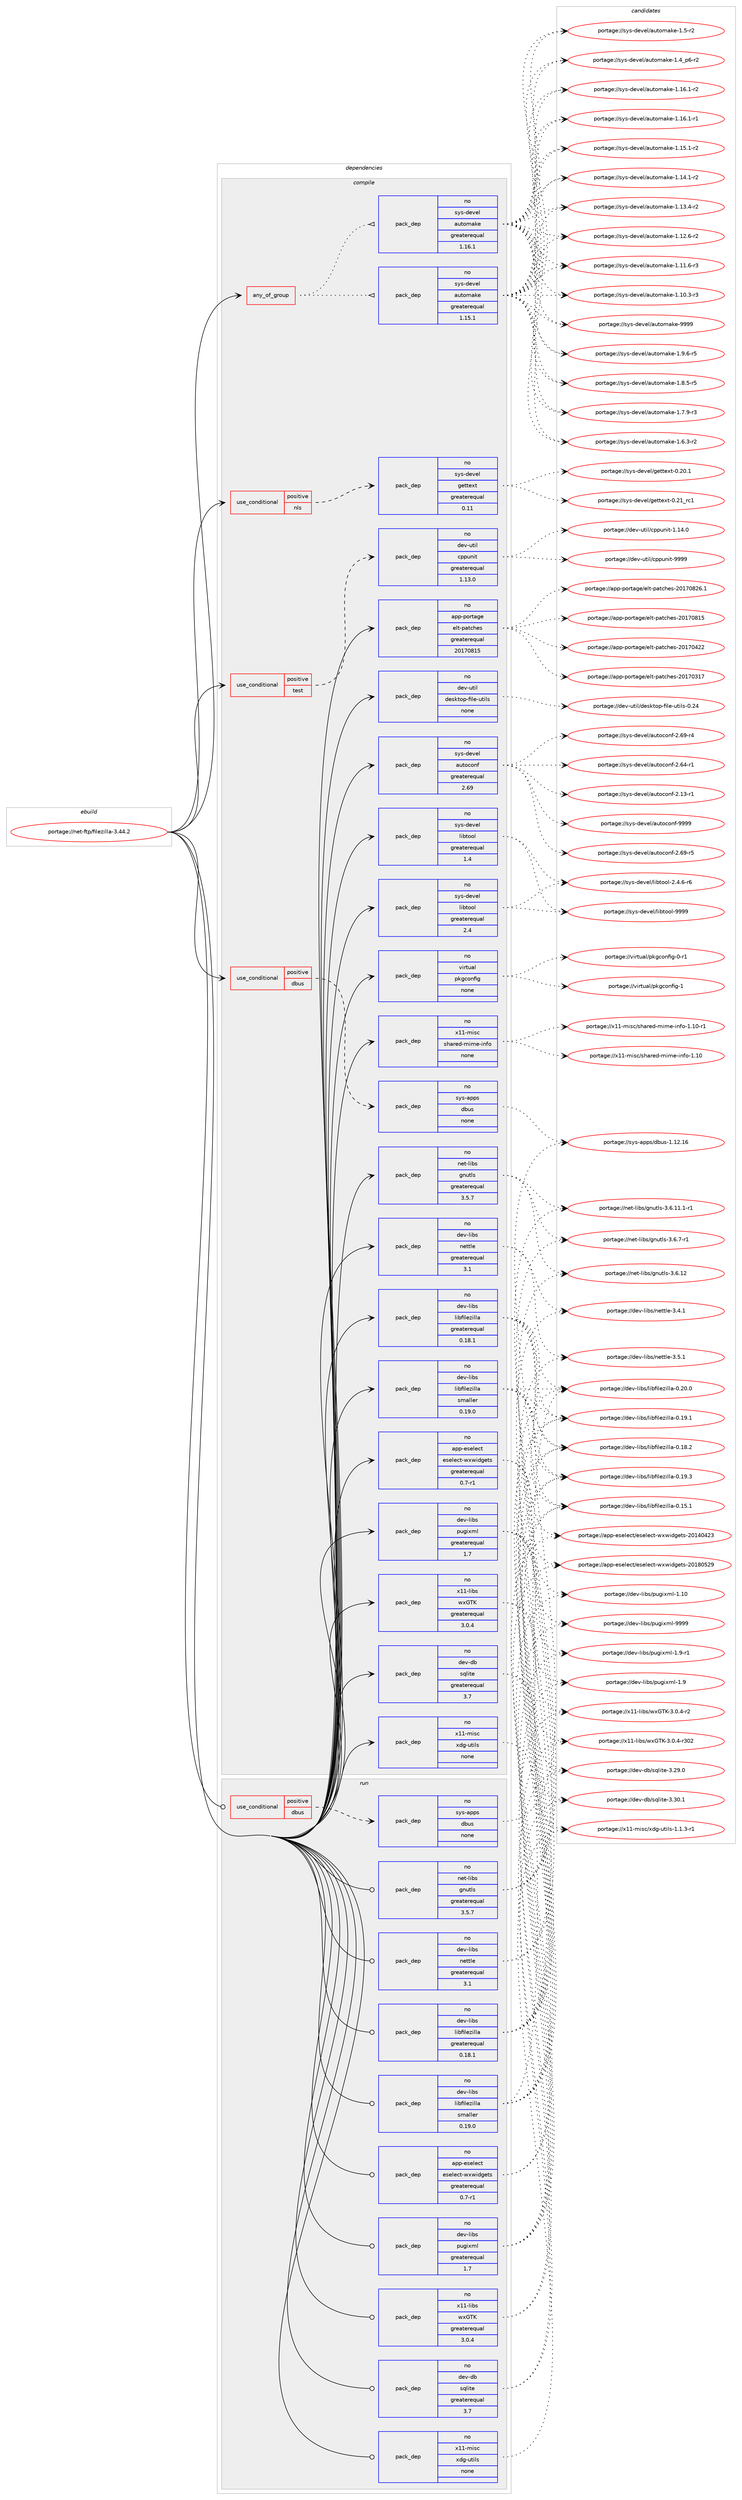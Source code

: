 digraph prolog {

# *************
# Graph options
# *************

newrank=true;
concentrate=true;
compound=true;
graph [rankdir=LR,fontname=Helvetica,fontsize=10,ranksep=1.5];#, ranksep=2.5, nodesep=0.2];
edge  [arrowhead=vee];
node  [fontname=Helvetica,fontsize=10];

# **********
# The ebuild
# **********

subgraph cluster_leftcol {
color=gray;
rank=same;
label=<<i>ebuild</i>>;
id [label="portage://net-ftp/filezilla-3.44.2", color=red, width=4, href="../net-ftp/filezilla-3.44.2.svg"];
}

# ****************
# The dependencies
# ****************

subgraph cluster_midcol {
color=gray;
label=<<i>dependencies</i>>;
subgraph cluster_compile {
fillcolor="#eeeeee";
style=filled;
label=<<i>compile</i>>;
subgraph any2226 {
dependency142302 [label=<<TABLE BORDER="0" CELLBORDER="1" CELLSPACING="0" CELLPADDING="4"><TR><TD CELLPADDING="10">any_of_group</TD></TR></TABLE>>, shape=none, color=red];subgraph pack108910 {
dependency142303 [label=<<TABLE BORDER="0" CELLBORDER="1" CELLSPACING="0" CELLPADDING="4" WIDTH="220"><TR><TD ROWSPAN="6" CELLPADDING="30">pack_dep</TD></TR><TR><TD WIDTH="110">no</TD></TR><TR><TD>sys-devel</TD></TR><TR><TD>automake</TD></TR><TR><TD>greaterequal</TD></TR><TR><TD>1.16.1</TD></TR></TABLE>>, shape=none, color=blue];
}
dependency142302:e -> dependency142303:w [weight=20,style="dotted",arrowhead="oinv"];
subgraph pack108911 {
dependency142304 [label=<<TABLE BORDER="0" CELLBORDER="1" CELLSPACING="0" CELLPADDING="4" WIDTH="220"><TR><TD ROWSPAN="6" CELLPADDING="30">pack_dep</TD></TR><TR><TD WIDTH="110">no</TD></TR><TR><TD>sys-devel</TD></TR><TR><TD>automake</TD></TR><TR><TD>greaterequal</TD></TR><TR><TD>1.15.1</TD></TR></TABLE>>, shape=none, color=blue];
}
dependency142302:e -> dependency142304:w [weight=20,style="dotted",arrowhead="oinv"];
}
id:e -> dependency142302:w [weight=20,style="solid",arrowhead="vee"];
subgraph cond31014 {
dependency142305 [label=<<TABLE BORDER="0" CELLBORDER="1" CELLSPACING="0" CELLPADDING="4"><TR><TD ROWSPAN="3" CELLPADDING="10">use_conditional</TD></TR><TR><TD>positive</TD></TR><TR><TD>dbus</TD></TR></TABLE>>, shape=none, color=red];
subgraph pack108912 {
dependency142306 [label=<<TABLE BORDER="0" CELLBORDER="1" CELLSPACING="0" CELLPADDING="4" WIDTH="220"><TR><TD ROWSPAN="6" CELLPADDING="30">pack_dep</TD></TR><TR><TD WIDTH="110">no</TD></TR><TR><TD>sys-apps</TD></TR><TR><TD>dbus</TD></TR><TR><TD>none</TD></TR><TR><TD></TD></TR></TABLE>>, shape=none, color=blue];
}
dependency142305:e -> dependency142306:w [weight=20,style="dashed",arrowhead="vee"];
}
id:e -> dependency142305:w [weight=20,style="solid",arrowhead="vee"];
subgraph cond31015 {
dependency142307 [label=<<TABLE BORDER="0" CELLBORDER="1" CELLSPACING="0" CELLPADDING="4"><TR><TD ROWSPAN="3" CELLPADDING="10">use_conditional</TD></TR><TR><TD>positive</TD></TR><TR><TD>nls</TD></TR></TABLE>>, shape=none, color=red];
subgraph pack108913 {
dependency142308 [label=<<TABLE BORDER="0" CELLBORDER="1" CELLSPACING="0" CELLPADDING="4" WIDTH="220"><TR><TD ROWSPAN="6" CELLPADDING="30">pack_dep</TD></TR><TR><TD WIDTH="110">no</TD></TR><TR><TD>sys-devel</TD></TR><TR><TD>gettext</TD></TR><TR><TD>greaterequal</TD></TR><TR><TD>0.11</TD></TR></TABLE>>, shape=none, color=blue];
}
dependency142307:e -> dependency142308:w [weight=20,style="dashed",arrowhead="vee"];
}
id:e -> dependency142307:w [weight=20,style="solid",arrowhead="vee"];
subgraph cond31016 {
dependency142309 [label=<<TABLE BORDER="0" CELLBORDER="1" CELLSPACING="0" CELLPADDING="4"><TR><TD ROWSPAN="3" CELLPADDING="10">use_conditional</TD></TR><TR><TD>positive</TD></TR><TR><TD>test</TD></TR></TABLE>>, shape=none, color=red];
subgraph pack108914 {
dependency142310 [label=<<TABLE BORDER="0" CELLBORDER="1" CELLSPACING="0" CELLPADDING="4" WIDTH="220"><TR><TD ROWSPAN="6" CELLPADDING="30">pack_dep</TD></TR><TR><TD WIDTH="110">no</TD></TR><TR><TD>dev-util</TD></TR><TR><TD>cppunit</TD></TR><TR><TD>greaterequal</TD></TR><TR><TD>1.13.0</TD></TR></TABLE>>, shape=none, color=blue];
}
dependency142309:e -> dependency142310:w [weight=20,style="dashed",arrowhead="vee"];
}
id:e -> dependency142309:w [weight=20,style="solid",arrowhead="vee"];
subgraph pack108915 {
dependency142311 [label=<<TABLE BORDER="0" CELLBORDER="1" CELLSPACING="0" CELLPADDING="4" WIDTH="220"><TR><TD ROWSPAN="6" CELLPADDING="30">pack_dep</TD></TR><TR><TD WIDTH="110">no</TD></TR><TR><TD>app-eselect</TD></TR><TR><TD>eselect-wxwidgets</TD></TR><TR><TD>greaterequal</TD></TR><TR><TD>0.7-r1</TD></TR></TABLE>>, shape=none, color=blue];
}
id:e -> dependency142311:w [weight=20,style="solid",arrowhead="vee"];
subgraph pack108916 {
dependency142312 [label=<<TABLE BORDER="0" CELLBORDER="1" CELLSPACING="0" CELLPADDING="4" WIDTH="220"><TR><TD ROWSPAN="6" CELLPADDING="30">pack_dep</TD></TR><TR><TD WIDTH="110">no</TD></TR><TR><TD>app-portage</TD></TR><TR><TD>elt-patches</TD></TR><TR><TD>greaterequal</TD></TR><TR><TD>20170815</TD></TR></TABLE>>, shape=none, color=blue];
}
id:e -> dependency142312:w [weight=20,style="solid",arrowhead="vee"];
subgraph pack108917 {
dependency142313 [label=<<TABLE BORDER="0" CELLBORDER="1" CELLSPACING="0" CELLPADDING="4" WIDTH="220"><TR><TD ROWSPAN="6" CELLPADDING="30">pack_dep</TD></TR><TR><TD WIDTH="110">no</TD></TR><TR><TD>dev-db</TD></TR><TR><TD>sqlite</TD></TR><TR><TD>greaterequal</TD></TR><TR><TD>3.7</TD></TR></TABLE>>, shape=none, color=blue];
}
id:e -> dependency142313:w [weight=20,style="solid",arrowhead="vee"];
subgraph pack108918 {
dependency142314 [label=<<TABLE BORDER="0" CELLBORDER="1" CELLSPACING="0" CELLPADDING="4" WIDTH="220"><TR><TD ROWSPAN="6" CELLPADDING="30">pack_dep</TD></TR><TR><TD WIDTH="110">no</TD></TR><TR><TD>dev-libs</TD></TR><TR><TD>libfilezilla</TD></TR><TR><TD>greaterequal</TD></TR><TR><TD>0.18.1</TD></TR></TABLE>>, shape=none, color=blue];
}
id:e -> dependency142314:w [weight=20,style="solid",arrowhead="vee"];
subgraph pack108919 {
dependency142315 [label=<<TABLE BORDER="0" CELLBORDER="1" CELLSPACING="0" CELLPADDING="4" WIDTH="220"><TR><TD ROWSPAN="6" CELLPADDING="30">pack_dep</TD></TR><TR><TD WIDTH="110">no</TD></TR><TR><TD>dev-libs</TD></TR><TR><TD>libfilezilla</TD></TR><TR><TD>smaller</TD></TR><TR><TD>0.19.0</TD></TR></TABLE>>, shape=none, color=blue];
}
id:e -> dependency142315:w [weight=20,style="solid",arrowhead="vee"];
subgraph pack108920 {
dependency142316 [label=<<TABLE BORDER="0" CELLBORDER="1" CELLSPACING="0" CELLPADDING="4" WIDTH="220"><TR><TD ROWSPAN="6" CELLPADDING="30">pack_dep</TD></TR><TR><TD WIDTH="110">no</TD></TR><TR><TD>dev-libs</TD></TR><TR><TD>nettle</TD></TR><TR><TD>greaterequal</TD></TR><TR><TD>3.1</TD></TR></TABLE>>, shape=none, color=blue];
}
id:e -> dependency142316:w [weight=20,style="solid",arrowhead="vee"];
subgraph pack108921 {
dependency142317 [label=<<TABLE BORDER="0" CELLBORDER="1" CELLSPACING="0" CELLPADDING="4" WIDTH="220"><TR><TD ROWSPAN="6" CELLPADDING="30">pack_dep</TD></TR><TR><TD WIDTH="110">no</TD></TR><TR><TD>dev-libs</TD></TR><TR><TD>pugixml</TD></TR><TR><TD>greaterequal</TD></TR><TR><TD>1.7</TD></TR></TABLE>>, shape=none, color=blue];
}
id:e -> dependency142317:w [weight=20,style="solid",arrowhead="vee"];
subgraph pack108922 {
dependency142318 [label=<<TABLE BORDER="0" CELLBORDER="1" CELLSPACING="0" CELLPADDING="4" WIDTH="220"><TR><TD ROWSPAN="6" CELLPADDING="30">pack_dep</TD></TR><TR><TD WIDTH="110">no</TD></TR><TR><TD>dev-util</TD></TR><TR><TD>desktop-file-utils</TD></TR><TR><TD>none</TD></TR><TR><TD></TD></TR></TABLE>>, shape=none, color=blue];
}
id:e -> dependency142318:w [weight=20,style="solid",arrowhead="vee"];
subgraph pack108923 {
dependency142319 [label=<<TABLE BORDER="0" CELLBORDER="1" CELLSPACING="0" CELLPADDING="4" WIDTH="220"><TR><TD ROWSPAN="6" CELLPADDING="30">pack_dep</TD></TR><TR><TD WIDTH="110">no</TD></TR><TR><TD>net-libs</TD></TR><TR><TD>gnutls</TD></TR><TR><TD>greaterequal</TD></TR><TR><TD>3.5.7</TD></TR></TABLE>>, shape=none, color=blue];
}
id:e -> dependency142319:w [weight=20,style="solid",arrowhead="vee"];
subgraph pack108924 {
dependency142320 [label=<<TABLE BORDER="0" CELLBORDER="1" CELLSPACING="0" CELLPADDING="4" WIDTH="220"><TR><TD ROWSPAN="6" CELLPADDING="30">pack_dep</TD></TR><TR><TD WIDTH="110">no</TD></TR><TR><TD>sys-devel</TD></TR><TR><TD>autoconf</TD></TR><TR><TD>greaterequal</TD></TR><TR><TD>2.69</TD></TR></TABLE>>, shape=none, color=blue];
}
id:e -> dependency142320:w [weight=20,style="solid",arrowhead="vee"];
subgraph pack108925 {
dependency142321 [label=<<TABLE BORDER="0" CELLBORDER="1" CELLSPACING="0" CELLPADDING="4" WIDTH="220"><TR><TD ROWSPAN="6" CELLPADDING="30">pack_dep</TD></TR><TR><TD WIDTH="110">no</TD></TR><TR><TD>sys-devel</TD></TR><TR><TD>libtool</TD></TR><TR><TD>greaterequal</TD></TR><TR><TD>1.4</TD></TR></TABLE>>, shape=none, color=blue];
}
id:e -> dependency142321:w [weight=20,style="solid",arrowhead="vee"];
subgraph pack108926 {
dependency142322 [label=<<TABLE BORDER="0" CELLBORDER="1" CELLSPACING="0" CELLPADDING="4" WIDTH="220"><TR><TD ROWSPAN="6" CELLPADDING="30">pack_dep</TD></TR><TR><TD WIDTH="110">no</TD></TR><TR><TD>sys-devel</TD></TR><TR><TD>libtool</TD></TR><TR><TD>greaterequal</TD></TR><TR><TD>2.4</TD></TR></TABLE>>, shape=none, color=blue];
}
id:e -> dependency142322:w [weight=20,style="solid",arrowhead="vee"];
subgraph pack108927 {
dependency142323 [label=<<TABLE BORDER="0" CELLBORDER="1" CELLSPACING="0" CELLPADDING="4" WIDTH="220"><TR><TD ROWSPAN="6" CELLPADDING="30">pack_dep</TD></TR><TR><TD WIDTH="110">no</TD></TR><TR><TD>virtual</TD></TR><TR><TD>pkgconfig</TD></TR><TR><TD>none</TD></TR><TR><TD></TD></TR></TABLE>>, shape=none, color=blue];
}
id:e -> dependency142323:w [weight=20,style="solid",arrowhead="vee"];
subgraph pack108928 {
dependency142324 [label=<<TABLE BORDER="0" CELLBORDER="1" CELLSPACING="0" CELLPADDING="4" WIDTH="220"><TR><TD ROWSPAN="6" CELLPADDING="30">pack_dep</TD></TR><TR><TD WIDTH="110">no</TD></TR><TR><TD>x11-libs</TD></TR><TR><TD>wxGTK</TD></TR><TR><TD>greaterequal</TD></TR><TR><TD>3.0.4</TD></TR></TABLE>>, shape=none, color=blue];
}
id:e -> dependency142324:w [weight=20,style="solid",arrowhead="vee"];
subgraph pack108929 {
dependency142325 [label=<<TABLE BORDER="0" CELLBORDER="1" CELLSPACING="0" CELLPADDING="4" WIDTH="220"><TR><TD ROWSPAN="6" CELLPADDING="30">pack_dep</TD></TR><TR><TD WIDTH="110">no</TD></TR><TR><TD>x11-misc</TD></TR><TR><TD>shared-mime-info</TD></TR><TR><TD>none</TD></TR><TR><TD></TD></TR></TABLE>>, shape=none, color=blue];
}
id:e -> dependency142325:w [weight=20,style="solid",arrowhead="vee"];
subgraph pack108930 {
dependency142326 [label=<<TABLE BORDER="0" CELLBORDER="1" CELLSPACING="0" CELLPADDING="4" WIDTH="220"><TR><TD ROWSPAN="6" CELLPADDING="30">pack_dep</TD></TR><TR><TD WIDTH="110">no</TD></TR><TR><TD>x11-misc</TD></TR><TR><TD>xdg-utils</TD></TR><TR><TD>none</TD></TR><TR><TD></TD></TR></TABLE>>, shape=none, color=blue];
}
id:e -> dependency142326:w [weight=20,style="solid",arrowhead="vee"];
}
subgraph cluster_compileandrun {
fillcolor="#eeeeee";
style=filled;
label=<<i>compile and run</i>>;
}
subgraph cluster_run {
fillcolor="#eeeeee";
style=filled;
label=<<i>run</i>>;
subgraph cond31017 {
dependency142327 [label=<<TABLE BORDER="0" CELLBORDER="1" CELLSPACING="0" CELLPADDING="4"><TR><TD ROWSPAN="3" CELLPADDING="10">use_conditional</TD></TR><TR><TD>positive</TD></TR><TR><TD>dbus</TD></TR></TABLE>>, shape=none, color=red];
subgraph pack108931 {
dependency142328 [label=<<TABLE BORDER="0" CELLBORDER="1" CELLSPACING="0" CELLPADDING="4" WIDTH="220"><TR><TD ROWSPAN="6" CELLPADDING="30">pack_dep</TD></TR><TR><TD WIDTH="110">no</TD></TR><TR><TD>sys-apps</TD></TR><TR><TD>dbus</TD></TR><TR><TD>none</TD></TR><TR><TD></TD></TR></TABLE>>, shape=none, color=blue];
}
dependency142327:e -> dependency142328:w [weight=20,style="dashed",arrowhead="vee"];
}
id:e -> dependency142327:w [weight=20,style="solid",arrowhead="odot"];
subgraph pack108932 {
dependency142329 [label=<<TABLE BORDER="0" CELLBORDER="1" CELLSPACING="0" CELLPADDING="4" WIDTH="220"><TR><TD ROWSPAN="6" CELLPADDING="30">pack_dep</TD></TR><TR><TD WIDTH="110">no</TD></TR><TR><TD>app-eselect</TD></TR><TR><TD>eselect-wxwidgets</TD></TR><TR><TD>greaterequal</TD></TR><TR><TD>0.7-r1</TD></TR></TABLE>>, shape=none, color=blue];
}
id:e -> dependency142329:w [weight=20,style="solid",arrowhead="odot"];
subgraph pack108933 {
dependency142330 [label=<<TABLE BORDER="0" CELLBORDER="1" CELLSPACING="0" CELLPADDING="4" WIDTH="220"><TR><TD ROWSPAN="6" CELLPADDING="30">pack_dep</TD></TR><TR><TD WIDTH="110">no</TD></TR><TR><TD>dev-db</TD></TR><TR><TD>sqlite</TD></TR><TR><TD>greaterequal</TD></TR><TR><TD>3.7</TD></TR></TABLE>>, shape=none, color=blue];
}
id:e -> dependency142330:w [weight=20,style="solid",arrowhead="odot"];
subgraph pack108934 {
dependency142331 [label=<<TABLE BORDER="0" CELLBORDER="1" CELLSPACING="0" CELLPADDING="4" WIDTH="220"><TR><TD ROWSPAN="6" CELLPADDING="30">pack_dep</TD></TR><TR><TD WIDTH="110">no</TD></TR><TR><TD>dev-libs</TD></TR><TR><TD>libfilezilla</TD></TR><TR><TD>greaterequal</TD></TR><TR><TD>0.18.1</TD></TR></TABLE>>, shape=none, color=blue];
}
id:e -> dependency142331:w [weight=20,style="solid",arrowhead="odot"];
subgraph pack108935 {
dependency142332 [label=<<TABLE BORDER="0" CELLBORDER="1" CELLSPACING="0" CELLPADDING="4" WIDTH="220"><TR><TD ROWSPAN="6" CELLPADDING="30">pack_dep</TD></TR><TR><TD WIDTH="110">no</TD></TR><TR><TD>dev-libs</TD></TR><TR><TD>libfilezilla</TD></TR><TR><TD>smaller</TD></TR><TR><TD>0.19.0</TD></TR></TABLE>>, shape=none, color=blue];
}
id:e -> dependency142332:w [weight=20,style="solid",arrowhead="odot"];
subgraph pack108936 {
dependency142333 [label=<<TABLE BORDER="0" CELLBORDER="1" CELLSPACING="0" CELLPADDING="4" WIDTH="220"><TR><TD ROWSPAN="6" CELLPADDING="30">pack_dep</TD></TR><TR><TD WIDTH="110">no</TD></TR><TR><TD>dev-libs</TD></TR><TR><TD>nettle</TD></TR><TR><TD>greaterequal</TD></TR><TR><TD>3.1</TD></TR></TABLE>>, shape=none, color=blue];
}
id:e -> dependency142333:w [weight=20,style="solid",arrowhead="odot"];
subgraph pack108937 {
dependency142334 [label=<<TABLE BORDER="0" CELLBORDER="1" CELLSPACING="0" CELLPADDING="4" WIDTH="220"><TR><TD ROWSPAN="6" CELLPADDING="30">pack_dep</TD></TR><TR><TD WIDTH="110">no</TD></TR><TR><TD>dev-libs</TD></TR><TR><TD>pugixml</TD></TR><TR><TD>greaterequal</TD></TR><TR><TD>1.7</TD></TR></TABLE>>, shape=none, color=blue];
}
id:e -> dependency142334:w [weight=20,style="solid",arrowhead="odot"];
subgraph pack108938 {
dependency142335 [label=<<TABLE BORDER="0" CELLBORDER="1" CELLSPACING="0" CELLPADDING="4" WIDTH="220"><TR><TD ROWSPAN="6" CELLPADDING="30">pack_dep</TD></TR><TR><TD WIDTH="110">no</TD></TR><TR><TD>net-libs</TD></TR><TR><TD>gnutls</TD></TR><TR><TD>greaterequal</TD></TR><TR><TD>3.5.7</TD></TR></TABLE>>, shape=none, color=blue];
}
id:e -> dependency142335:w [weight=20,style="solid",arrowhead="odot"];
subgraph pack108939 {
dependency142336 [label=<<TABLE BORDER="0" CELLBORDER="1" CELLSPACING="0" CELLPADDING="4" WIDTH="220"><TR><TD ROWSPAN="6" CELLPADDING="30">pack_dep</TD></TR><TR><TD WIDTH="110">no</TD></TR><TR><TD>x11-libs</TD></TR><TR><TD>wxGTK</TD></TR><TR><TD>greaterequal</TD></TR><TR><TD>3.0.4</TD></TR></TABLE>>, shape=none, color=blue];
}
id:e -> dependency142336:w [weight=20,style="solid",arrowhead="odot"];
subgraph pack108940 {
dependency142337 [label=<<TABLE BORDER="0" CELLBORDER="1" CELLSPACING="0" CELLPADDING="4" WIDTH="220"><TR><TD ROWSPAN="6" CELLPADDING="30">pack_dep</TD></TR><TR><TD WIDTH="110">no</TD></TR><TR><TD>x11-misc</TD></TR><TR><TD>xdg-utils</TD></TR><TR><TD>none</TD></TR><TR><TD></TD></TR></TABLE>>, shape=none, color=blue];
}
id:e -> dependency142337:w [weight=20,style="solid",arrowhead="odot"];
}
}

# **************
# The candidates
# **************

subgraph cluster_choices {
rank=same;
color=gray;
label=<<i>candidates</i>>;

subgraph choice108910 {
color=black;
nodesep=1;
choice115121115451001011181011084797117116111109971071014557575757 [label="portage://sys-devel/automake-9999", color=red, width=4,href="../sys-devel/automake-9999.svg"];
choice115121115451001011181011084797117116111109971071014549465746544511453 [label="portage://sys-devel/automake-1.9.6-r5", color=red, width=4,href="../sys-devel/automake-1.9.6-r5.svg"];
choice115121115451001011181011084797117116111109971071014549465646534511453 [label="portage://sys-devel/automake-1.8.5-r5", color=red, width=4,href="../sys-devel/automake-1.8.5-r5.svg"];
choice115121115451001011181011084797117116111109971071014549465546574511451 [label="portage://sys-devel/automake-1.7.9-r3", color=red, width=4,href="../sys-devel/automake-1.7.9-r3.svg"];
choice115121115451001011181011084797117116111109971071014549465446514511450 [label="portage://sys-devel/automake-1.6.3-r2", color=red, width=4,href="../sys-devel/automake-1.6.3-r2.svg"];
choice11512111545100101118101108479711711611110997107101454946534511450 [label="portage://sys-devel/automake-1.5-r2", color=red, width=4,href="../sys-devel/automake-1.5-r2.svg"];
choice115121115451001011181011084797117116111109971071014549465295112544511450 [label="portage://sys-devel/automake-1.4_p6-r2", color=red, width=4,href="../sys-devel/automake-1.4_p6-r2.svg"];
choice11512111545100101118101108479711711611110997107101454946495446494511450 [label="portage://sys-devel/automake-1.16.1-r2", color=red, width=4,href="../sys-devel/automake-1.16.1-r2.svg"];
choice11512111545100101118101108479711711611110997107101454946495446494511449 [label="portage://sys-devel/automake-1.16.1-r1", color=red, width=4,href="../sys-devel/automake-1.16.1-r1.svg"];
choice11512111545100101118101108479711711611110997107101454946495346494511450 [label="portage://sys-devel/automake-1.15.1-r2", color=red, width=4,href="../sys-devel/automake-1.15.1-r2.svg"];
choice11512111545100101118101108479711711611110997107101454946495246494511450 [label="portage://sys-devel/automake-1.14.1-r2", color=red, width=4,href="../sys-devel/automake-1.14.1-r2.svg"];
choice11512111545100101118101108479711711611110997107101454946495146524511450 [label="portage://sys-devel/automake-1.13.4-r2", color=red, width=4,href="../sys-devel/automake-1.13.4-r2.svg"];
choice11512111545100101118101108479711711611110997107101454946495046544511450 [label="portage://sys-devel/automake-1.12.6-r2", color=red, width=4,href="../sys-devel/automake-1.12.6-r2.svg"];
choice11512111545100101118101108479711711611110997107101454946494946544511451 [label="portage://sys-devel/automake-1.11.6-r3", color=red, width=4,href="../sys-devel/automake-1.11.6-r3.svg"];
choice11512111545100101118101108479711711611110997107101454946494846514511451 [label="portage://sys-devel/automake-1.10.3-r3", color=red, width=4,href="../sys-devel/automake-1.10.3-r3.svg"];
dependency142303:e -> choice115121115451001011181011084797117116111109971071014557575757:w [style=dotted,weight="100"];
dependency142303:e -> choice115121115451001011181011084797117116111109971071014549465746544511453:w [style=dotted,weight="100"];
dependency142303:e -> choice115121115451001011181011084797117116111109971071014549465646534511453:w [style=dotted,weight="100"];
dependency142303:e -> choice115121115451001011181011084797117116111109971071014549465546574511451:w [style=dotted,weight="100"];
dependency142303:e -> choice115121115451001011181011084797117116111109971071014549465446514511450:w [style=dotted,weight="100"];
dependency142303:e -> choice11512111545100101118101108479711711611110997107101454946534511450:w [style=dotted,weight="100"];
dependency142303:e -> choice115121115451001011181011084797117116111109971071014549465295112544511450:w [style=dotted,weight="100"];
dependency142303:e -> choice11512111545100101118101108479711711611110997107101454946495446494511450:w [style=dotted,weight="100"];
dependency142303:e -> choice11512111545100101118101108479711711611110997107101454946495446494511449:w [style=dotted,weight="100"];
dependency142303:e -> choice11512111545100101118101108479711711611110997107101454946495346494511450:w [style=dotted,weight="100"];
dependency142303:e -> choice11512111545100101118101108479711711611110997107101454946495246494511450:w [style=dotted,weight="100"];
dependency142303:e -> choice11512111545100101118101108479711711611110997107101454946495146524511450:w [style=dotted,weight="100"];
dependency142303:e -> choice11512111545100101118101108479711711611110997107101454946495046544511450:w [style=dotted,weight="100"];
dependency142303:e -> choice11512111545100101118101108479711711611110997107101454946494946544511451:w [style=dotted,weight="100"];
dependency142303:e -> choice11512111545100101118101108479711711611110997107101454946494846514511451:w [style=dotted,weight="100"];
}
subgraph choice108911 {
color=black;
nodesep=1;
choice115121115451001011181011084797117116111109971071014557575757 [label="portage://sys-devel/automake-9999", color=red, width=4,href="../sys-devel/automake-9999.svg"];
choice115121115451001011181011084797117116111109971071014549465746544511453 [label="portage://sys-devel/automake-1.9.6-r5", color=red, width=4,href="../sys-devel/automake-1.9.6-r5.svg"];
choice115121115451001011181011084797117116111109971071014549465646534511453 [label="portage://sys-devel/automake-1.8.5-r5", color=red, width=4,href="../sys-devel/automake-1.8.5-r5.svg"];
choice115121115451001011181011084797117116111109971071014549465546574511451 [label="portage://sys-devel/automake-1.7.9-r3", color=red, width=4,href="../sys-devel/automake-1.7.9-r3.svg"];
choice115121115451001011181011084797117116111109971071014549465446514511450 [label="portage://sys-devel/automake-1.6.3-r2", color=red, width=4,href="../sys-devel/automake-1.6.3-r2.svg"];
choice11512111545100101118101108479711711611110997107101454946534511450 [label="portage://sys-devel/automake-1.5-r2", color=red, width=4,href="../sys-devel/automake-1.5-r2.svg"];
choice115121115451001011181011084797117116111109971071014549465295112544511450 [label="portage://sys-devel/automake-1.4_p6-r2", color=red, width=4,href="../sys-devel/automake-1.4_p6-r2.svg"];
choice11512111545100101118101108479711711611110997107101454946495446494511450 [label="portage://sys-devel/automake-1.16.1-r2", color=red, width=4,href="../sys-devel/automake-1.16.1-r2.svg"];
choice11512111545100101118101108479711711611110997107101454946495446494511449 [label="portage://sys-devel/automake-1.16.1-r1", color=red, width=4,href="../sys-devel/automake-1.16.1-r1.svg"];
choice11512111545100101118101108479711711611110997107101454946495346494511450 [label="portage://sys-devel/automake-1.15.1-r2", color=red, width=4,href="../sys-devel/automake-1.15.1-r2.svg"];
choice11512111545100101118101108479711711611110997107101454946495246494511450 [label="portage://sys-devel/automake-1.14.1-r2", color=red, width=4,href="../sys-devel/automake-1.14.1-r2.svg"];
choice11512111545100101118101108479711711611110997107101454946495146524511450 [label="portage://sys-devel/automake-1.13.4-r2", color=red, width=4,href="../sys-devel/automake-1.13.4-r2.svg"];
choice11512111545100101118101108479711711611110997107101454946495046544511450 [label="portage://sys-devel/automake-1.12.6-r2", color=red, width=4,href="../sys-devel/automake-1.12.6-r2.svg"];
choice11512111545100101118101108479711711611110997107101454946494946544511451 [label="portage://sys-devel/automake-1.11.6-r3", color=red, width=4,href="../sys-devel/automake-1.11.6-r3.svg"];
choice11512111545100101118101108479711711611110997107101454946494846514511451 [label="portage://sys-devel/automake-1.10.3-r3", color=red, width=4,href="../sys-devel/automake-1.10.3-r3.svg"];
dependency142304:e -> choice115121115451001011181011084797117116111109971071014557575757:w [style=dotted,weight="100"];
dependency142304:e -> choice115121115451001011181011084797117116111109971071014549465746544511453:w [style=dotted,weight="100"];
dependency142304:e -> choice115121115451001011181011084797117116111109971071014549465646534511453:w [style=dotted,weight="100"];
dependency142304:e -> choice115121115451001011181011084797117116111109971071014549465546574511451:w [style=dotted,weight="100"];
dependency142304:e -> choice115121115451001011181011084797117116111109971071014549465446514511450:w [style=dotted,weight="100"];
dependency142304:e -> choice11512111545100101118101108479711711611110997107101454946534511450:w [style=dotted,weight="100"];
dependency142304:e -> choice115121115451001011181011084797117116111109971071014549465295112544511450:w [style=dotted,weight="100"];
dependency142304:e -> choice11512111545100101118101108479711711611110997107101454946495446494511450:w [style=dotted,weight="100"];
dependency142304:e -> choice11512111545100101118101108479711711611110997107101454946495446494511449:w [style=dotted,weight="100"];
dependency142304:e -> choice11512111545100101118101108479711711611110997107101454946495346494511450:w [style=dotted,weight="100"];
dependency142304:e -> choice11512111545100101118101108479711711611110997107101454946495246494511450:w [style=dotted,weight="100"];
dependency142304:e -> choice11512111545100101118101108479711711611110997107101454946495146524511450:w [style=dotted,weight="100"];
dependency142304:e -> choice11512111545100101118101108479711711611110997107101454946495046544511450:w [style=dotted,weight="100"];
dependency142304:e -> choice11512111545100101118101108479711711611110997107101454946494946544511451:w [style=dotted,weight="100"];
dependency142304:e -> choice11512111545100101118101108479711711611110997107101454946494846514511451:w [style=dotted,weight="100"];
}
subgraph choice108912 {
color=black;
nodesep=1;
choice115121115459711211211547100981171154549464950464954 [label="portage://sys-apps/dbus-1.12.16", color=red, width=4,href="../sys-apps/dbus-1.12.16.svg"];
dependency142306:e -> choice115121115459711211211547100981171154549464950464954:w [style=dotted,weight="100"];
}
subgraph choice108913 {
color=black;
nodesep=1;
choice11512111545100101118101108471031011161161011201164548465049951149949 [label="portage://sys-devel/gettext-0.21_rc1", color=red, width=4,href="../sys-devel/gettext-0.21_rc1.svg"];
choice115121115451001011181011084710310111611610112011645484650484649 [label="portage://sys-devel/gettext-0.20.1", color=red, width=4,href="../sys-devel/gettext-0.20.1.svg"];
dependency142308:e -> choice11512111545100101118101108471031011161161011201164548465049951149949:w [style=dotted,weight="100"];
dependency142308:e -> choice115121115451001011181011084710310111611610112011645484650484649:w [style=dotted,weight="100"];
}
subgraph choice108914 {
color=black;
nodesep=1;
choice1001011184511711610510847991121121171101051164557575757 [label="portage://dev-util/cppunit-9999", color=red, width=4,href="../dev-util/cppunit-9999.svg"];
choice10010111845117116105108479911211211711010511645494649524648 [label="portage://dev-util/cppunit-1.14.0", color=red, width=4,href="../dev-util/cppunit-1.14.0.svg"];
dependency142310:e -> choice1001011184511711610510847991121121171101051164557575757:w [style=dotted,weight="100"];
dependency142310:e -> choice10010111845117116105108479911211211711010511645494649524648:w [style=dotted,weight="100"];
}
subgraph choice108915 {
color=black;
nodesep=1;
choice971121124510111510110810199116471011151011081019911645119120119105100103101116115455048495648535057 [label="portage://app-eselect/eselect-wxwidgets-20180529", color=red, width=4,href="../app-eselect/eselect-wxwidgets-20180529.svg"];
choice971121124510111510110810199116471011151011081019911645119120119105100103101116115455048495248525051 [label="portage://app-eselect/eselect-wxwidgets-20140423", color=red, width=4,href="../app-eselect/eselect-wxwidgets-20140423.svg"];
dependency142311:e -> choice971121124510111510110810199116471011151011081019911645119120119105100103101116115455048495648535057:w [style=dotted,weight="100"];
dependency142311:e -> choice971121124510111510110810199116471011151011081019911645119120119105100103101116115455048495248525051:w [style=dotted,weight="100"];
}
subgraph choice108916 {
color=black;
nodesep=1;
choice971121124511211111411697103101471011081164511297116991041011154550484955485650544649 [label="portage://app-portage/elt-patches-20170826.1", color=red, width=4,href="../app-portage/elt-patches-20170826.1.svg"];
choice97112112451121111141169710310147101108116451129711699104101115455048495548564953 [label="portage://app-portage/elt-patches-20170815", color=red, width=4,href="../app-portage/elt-patches-20170815.svg"];
choice97112112451121111141169710310147101108116451129711699104101115455048495548525050 [label="portage://app-portage/elt-patches-20170422", color=red, width=4,href="../app-portage/elt-patches-20170422.svg"];
choice97112112451121111141169710310147101108116451129711699104101115455048495548514955 [label="portage://app-portage/elt-patches-20170317", color=red, width=4,href="../app-portage/elt-patches-20170317.svg"];
dependency142312:e -> choice971121124511211111411697103101471011081164511297116991041011154550484955485650544649:w [style=dotted,weight="100"];
dependency142312:e -> choice97112112451121111141169710310147101108116451129711699104101115455048495548564953:w [style=dotted,weight="100"];
dependency142312:e -> choice97112112451121111141169710310147101108116451129711699104101115455048495548525050:w [style=dotted,weight="100"];
dependency142312:e -> choice97112112451121111141169710310147101108116451129711699104101115455048495548514955:w [style=dotted,weight="100"];
}
subgraph choice108917 {
color=black;
nodesep=1;
choice10010111845100984711511310810511610145514651484649 [label="portage://dev-db/sqlite-3.30.1", color=red, width=4,href="../dev-db/sqlite-3.30.1.svg"];
choice10010111845100984711511310810511610145514650574648 [label="portage://dev-db/sqlite-3.29.0", color=red, width=4,href="../dev-db/sqlite-3.29.0.svg"];
dependency142313:e -> choice10010111845100984711511310810511610145514651484649:w [style=dotted,weight="100"];
dependency142313:e -> choice10010111845100984711511310810511610145514650574648:w [style=dotted,weight="100"];
}
subgraph choice108918 {
color=black;
nodesep=1;
choice100101118451081059811547108105981021051081011221051081089745484650484648 [label="portage://dev-libs/libfilezilla-0.20.0", color=red, width=4,href="../dev-libs/libfilezilla-0.20.0.svg"];
choice100101118451081059811547108105981021051081011221051081089745484649574651 [label="portage://dev-libs/libfilezilla-0.19.3", color=red, width=4,href="../dev-libs/libfilezilla-0.19.3.svg"];
choice100101118451081059811547108105981021051081011221051081089745484649574649 [label="portage://dev-libs/libfilezilla-0.19.1", color=red, width=4,href="../dev-libs/libfilezilla-0.19.1.svg"];
choice100101118451081059811547108105981021051081011221051081089745484649564650 [label="portage://dev-libs/libfilezilla-0.18.2", color=red, width=4,href="../dev-libs/libfilezilla-0.18.2.svg"];
choice100101118451081059811547108105981021051081011221051081089745484649534649 [label="portage://dev-libs/libfilezilla-0.15.1", color=red, width=4,href="../dev-libs/libfilezilla-0.15.1.svg"];
dependency142314:e -> choice100101118451081059811547108105981021051081011221051081089745484650484648:w [style=dotted,weight="100"];
dependency142314:e -> choice100101118451081059811547108105981021051081011221051081089745484649574651:w [style=dotted,weight="100"];
dependency142314:e -> choice100101118451081059811547108105981021051081011221051081089745484649574649:w [style=dotted,weight="100"];
dependency142314:e -> choice100101118451081059811547108105981021051081011221051081089745484649564650:w [style=dotted,weight="100"];
dependency142314:e -> choice100101118451081059811547108105981021051081011221051081089745484649534649:w [style=dotted,weight="100"];
}
subgraph choice108919 {
color=black;
nodesep=1;
choice100101118451081059811547108105981021051081011221051081089745484650484648 [label="portage://dev-libs/libfilezilla-0.20.0", color=red, width=4,href="../dev-libs/libfilezilla-0.20.0.svg"];
choice100101118451081059811547108105981021051081011221051081089745484649574651 [label="portage://dev-libs/libfilezilla-0.19.3", color=red, width=4,href="../dev-libs/libfilezilla-0.19.3.svg"];
choice100101118451081059811547108105981021051081011221051081089745484649574649 [label="portage://dev-libs/libfilezilla-0.19.1", color=red, width=4,href="../dev-libs/libfilezilla-0.19.1.svg"];
choice100101118451081059811547108105981021051081011221051081089745484649564650 [label="portage://dev-libs/libfilezilla-0.18.2", color=red, width=4,href="../dev-libs/libfilezilla-0.18.2.svg"];
choice100101118451081059811547108105981021051081011221051081089745484649534649 [label="portage://dev-libs/libfilezilla-0.15.1", color=red, width=4,href="../dev-libs/libfilezilla-0.15.1.svg"];
dependency142315:e -> choice100101118451081059811547108105981021051081011221051081089745484650484648:w [style=dotted,weight="100"];
dependency142315:e -> choice100101118451081059811547108105981021051081011221051081089745484649574651:w [style=dotted,weight="100"];
dependency142315:e -> choice100101118451081059811547108105981021051081011221051081089745484649574649:w [style=dotted,weight="100"];
dependency142315:e -> choice100101118451081059811547108105981021051081011221051081089745484649564650:w [style=dotted,weight="100"];
dependency142315:e -> choice100101118451081059811547108105981021051081011221051081089745484649534649:w [style=dotted,weight="100"];
}
subgraph choice108920 {
color=black;
nodesep=1;
choice100101118451081059811547110101116116108101455146534649 [label="portage://dev-libs/nettle-3.5.1", color=red, width=4,href="../dev-libs/nettle-3.5.1.svg"];
choice100101118451081059811547110101116116108101455146524649 [label="portage://dev-libs/nettle-3.4.1", color=red, width=4,href="../dev-libs/nettle-3.4.1.svg"];
dependency142316:e -> choice100101118451081059811547110101116116108101455146534649:w [style=dotted,weight="100"];
dependency142316:e -> choice100101118451081059811547110101116116108101455146524649:w [style=dotted,weight="100"];
}
subgraph choice108921 {
color=black;
nodesep=1;
choice1001011184510810598115471121171031051201091084557575757 [label="portage://dev-libs/pugixml-9999", color=red, width=4,href="../dev-libs/pugixml-9999.svg"];
choice100101118451081059811547112117103105120109108454946574511449 [label="portage://dev-libs/pugixml-1.9-r1", color=red, width=4,href="../dev-libs/pugixml-1.9-r1.svg"];
choice10010111845108105981154711211710310512010910845494657 [label="portage://dev-libs/pugixml-1.9", color=red, width=4,href="../dev-libs/pugixml-1.9.svg"];
choice1001011184510810598115471121171031051201091084549464948 [label="portage://dev-libs/pugixml-1.10", color=red, width=4,href="../dev-libs/pugixml-1.10.svg"];
dependency142317:e -> choice1001011184510810598115471121171031051201091084557575757:w [style=dotted,weight="100"];
dependency142317:e -> choice100101118451081059811547112117103105120109108454946574511449:w [style=dotted,weight="100"];
dependency142317:e -> choice10010111845108105981154711211710310512010910845494657:w [style=dotted,weight="100"];
dependency142317:e -> choice1001011184510810598115471121171031051201091084549464948:w [style=dotted,weight="100"];
}
subgraph choice108922 {
color=black;
nodesep=1;
choice100101118451171161051084710010111510711611111245102105108101451171161051081154548465052 [label="portage://dev-util/desktop-file-utils-0.24", color=red, width=4,href="../dev-util/desktop-file-utils-0.24.svg"];
dependency142318:e -> choice100101118451171161051084710010111510711611111245102105108101451171161051081154548465052:w [style=dotted,weight="100"];
}
subgraph choice108923 {
color=black;
nodesep=1;
choice1101011164510810598115471031101171161081154551465446554511449 [label="portage://net-libs/gnutls-3.6.7-r1", color=red, width=4,href="../net-libs/gnutls-3.6.7-r1.svg"];
choice11010111645108105981154710311011711610811545514654464950 [label="portage://net-libs/gnutls-3.6.12", color=red, width=4,href="../net-libs/gnutls-3.6.12.svg"];
choice1101011164510810598115471031101171161081154551465446494946494511449 [label="portage://net-libs/gnutls-3.6.11.1-r1", color=red, width=4,href="../net-libs/gnutls-3.6.11.1-r1.svg"];
dependency142319:e -> choice1101011164510810598115471031101171161081154551465446554511449:w [style=dotted,weight="100"];
dependency142319:e -> choice11010111645108105981154710311011711610811545514654464950:w [style=dotted,weight="100"];
dependency142319:e -> choice1101011164510810598115471031101171161081154551465446494946494511449:w [style=dotted,weight="100"];
}
subgraph choice108924 {
color=black;
nodesep=1;
choice115121115451001011181011084797117116111991111101024557575757 [label="portage://sys-devel/autoconf-9999", color=red, width=4,href="../sys-devel/autoconf-9999.svg"];
choice1151211154510010111810110847971171161119911111010245504654574511453 [label="portage://sys-devel/autoconf-2.69-r5", color=red, width=4,href="../sys-devel/autoconf-2.69-r5.svg"];
choice1151211154510010111810110847971171161119911111010245504654574511452 [label="portage://sys-devel/autoconf-2.69-r4", color=red, width=4,href="../sys-devel/autoconf-2.69-r4.svg"];
choice1151211154510010111810110847971171161119911111010245504654524511449 [label="portage://sys-devel/autoconf-2.64-r1", color=red, width=4,href="../sys-devel/autoconf-2.64-r1.svg"];
choice1151211154510010111810110847971171161119911111010245504649514511449 [label="portage://sys-devel/autoconf-2.13-r1", color=red, width=4,href="../sys-devel/autoconf-2.13-r1.svg"];
dependency142320:e -> choice115121115451001011181011084797117116111991111101024557575757:w [style=dotted,weight="100"];
dependency142320:e -> choice1151211154510010111810110847971171161119911111010245504654574511453:w [style=dotted,weight="100"];
dependency142320:e -> choice1151211154510010111810110847971171161119911111010245504654574511452:w [style=dotted,weight="100"];
dependency142320:e -> choice1151211154510010111810110847971171161119911111010245504654524511449:w [style=dotted,weight="100"];
dependency142320:e -> choice1151211154510010111810110847971171161119911111010245504649514511449:w [style=dotted,weight="100"];
}
subgraph choice108925 {
color=black;
nodesep=1;
choice1151211154510010111810110847108105981161111111084557575757 [label="portage://sys-devel/libtool-9999", color=red, width=4,href="../sys-devel/libtool-9999.svg"];
choice1151211154510010111810110847108105981161111111084550465246544511454 [label="portage://sys-devel/libtool-2.4.6-r6", color=red, width=4,href="../sys-devel/libtool-2.4.6-r6.svg"];
dependency142321:e -> choice1151211154510010111810110847108105981161111111084557575757:w [style=dotted,weight="100"];
dependency142321:e -> choice1151211154510010111810110847108105981161111111084550465246544511454:w [style=dotted,weight="100"];
}
subgraph choice108926 {
color=black;
nodesep=1;
choice1151211154510010111810110847108105981161111111084557575757 [label="portage://sys-devel/libtool-9999", color=red, width=4,href="../sys-devel/libtool-9999.svg"];
choice1151211154510010111810110847108105981161111111084550465246544511454 [label="portage://sys-devel/libtool-2.4.6-r6", color=red, width=4,href="../sys-devel/libtool-2.4.6-r6.svg"];
dependency142322:e -> choice1151211154510010111810110847108105981161111111084557575757:w [style=dotted,weight="100"];
dependency142322:e -> choice1151211154510010111810110847108105981161111111084550465246544511454:w [style=dotted,weight="100"];
}
subgraph choice108927 {
color=black;
nodesep=1;
choice1181051141161179710847112107103991111101021051034549 [label="portage://virtual/pkgconfig-1", color=red, width=4,href="../virtual/pkgconfig-1.svg"];
choice11810511411611797108471121071039911111010210510345484511449 [label="portage://virtual/pkgconfig-0-r1", color=red, width=4,href="../virtual/pkgconfig-0-r1.svg"];
dependency142323:e -> choice1181051141161179710847112107103991111101021051034549:w [style=dotted,weight="100"];
dependency142323:e -> choice11810511411611797108471121071039911111010210510345484511449:w [style=dotted,weight="100"];
}
subgraph choice108928 {
color=black;
nodesep=1;
choice120494945108105981154711912071847545514648465245114514850 [label="portage://x11-libs/wxGTK-3.0.4-r302", color=red, width=4,href="../x11-libs/wxGTK-3.0.4-r302.svg"];
choice12049494510810598115471191207184754551464846524511450 [label="portage://x11-libs/wxGTK-3.0.4-r2", color=red, width=4,href="../x11-libs/wxGTK-3.0.4-r2.svg"];
dependency142324:e -> choice120494945108105981154711912071847545514648465245114514850:w [style=dotted,weight="100"];
dependency142324:e -> choice12049494510810598115471191207184754551464846524511450:w [style=dotted,weight="100"];
}
subgraph choice108929 {
color=black;
nodesep=1;
choice120494945109105115994711510497114101100451091051091014510511010211145494649484511449 [label="portage://x11-misc/shared-mime-info-1.10-r1", color=red, width=4,href="../x11-misc/shared-mime-info-1.10-r1.svg"];
choice12049494510910511599471151049711410110045109105109101451051101021114549464948 [label="portage://x11-misc/shared-mime-info-1.10", color=red, width=4,href="../x11-misc/shared-mime-info-1.10.svg"];
dependency142325:e -> choice120494945109105115994711510497114101100451091051091014510511010211145494649484511449:w [style=dotted,weight="100"];
dependency142325:e -> choice12049494510910511599471151049711410110045109105109101451051101021114549464948:w [style=dotted,weight="100"];
}
subgraph choice108930 {
color=black;
nodesep=1;
choice1204949451091051159947120100103451171161051081154549464946514511449 [label="portage://x11-misc/xdg-utils-1.1.3-r1", color=red, width=4,href="../x11-misc/xdg-utils-1.1.3-r1.svg"];
dependency142326:e -> choice1204949451091051159947120100103451171161051081154549464946514511449:w [style=dotted,weight="100"];
}
subgraph choice108931 {
color=black;
nodesep=1;
choice115121115459711211211547100981171154549464950464954 [label="portage://sys-apps/dbus-1.12.16", color=red, width=4,href="../sys-apps/dbus-1.12.16.svg"];
dependency142328:e -> choice115121115459711211211547100981171154549464950464954:w [style=dotted,weight="100"];
}
subgraph choice108932 {
color=black;
nodesep=1;
choice971121124510111510110810199116471011151011081019911645119120119105100103101116115455048495648535057 [label="portage://app-eselect/eselect-wxwidgets-20180529", color=red, width=4,href="../app-eselect/eselect-wxwidgets-20180529.svg"];
choice971121124510111510110810199116471011151011081019911645119120119105100103101116115455048495248525051 [label="portage://app-eselect/eselect-wxwidgets-20140423", color=red, width=4,href="../app-eselect/eselect-wxwidgets-20140423.svg"];
dependency142329:e -> choice971121124510111510110810199116471011151011081019911645119120119105100103101116115455048495648535057:w [style=dotted,weight="100"];
dependency142329:e -> choice971121124510111510110810199116471011151011081019911645119120119105100103101116115455048495248525051:w [style=dotted,weight="100"];
}
subgraph choice108933 {
color=black;
nodesep=1;
choice10010111845100984711511310810511610145514651484649 [label="portage://dev-db/sqlite-3.30.1", color=red, width=4,href="../dev-db/sqlite-3.30.1.svg"];
choice10010111845100984711511310810511610145514650574648 [label="portage://dev-db/sqlite-3.29.0", color=red, width=4,href="../dev-db/sqlite-3.29.0.svg"];
dependency142330:e -> choice10010111845100984711511310810511610145514651484649:w [style=dotted,weight="100"];
dependency142330:e -> choice10010111845100984711511310810511610145514650574648:w [style=dotted,weight="100"];
}
subgraph choice108934 {
color=black;
nodesep=1;
choice100101118451081059811547108105981021051081011221051081089745484650484648 [label="portage://dev-libs/libfilezilla-0.20.0", color=red, width=4,href="../dev-libs/libfilezilla-0.20.0.svg"];
choice100101118451081059811547108105981021051081011221051081089745484649574651 [label="portage://dev-libs/libfilezilla-0.19.3", color=red, width=4,href="../dev-libs/libfilezilla-0.19.3.svg"];
choice100101118451081059811547108105981021051081011221051081089745484649574649 [label="portage://dev-libs/libfilezilla-0.19.1", color=red, width=4,href="../dev-libs/libfilezilla-0.19.1.svg"];
choice100101118451081059811547108105981021051081011221051081089745484649564650 [label="portage://dev-libs/libfilezilla-0.18.2", color=red, width=4,href="../dev-libs/libfilezilla-0.18.2.svg"];
choice100101118451081059811547108105981021051081011221051081089745484649534649 [label="portage://dev-libs/libfilezilla-0.15.1", color=red, width=4,href="../dev-libs/libfilezilla-0.15.1.svg"];
dependency142331:e -> choice100101118451081059811547108105981021051081011221051081089745484650484648:w [style=dotted,weight="100"];
dependency142331:e -> choice100101118451081059811547108105981021051081011221051081089745484649574651:w [style=dotted,weight="100"];
dependency142331:e -> choice100101118451081059811547108105981021051081011221051081089745484649574649:w [style=dotted,weight="100"];
dependency142331:e -> choice100101118451081059811547108105981021051081011221051081089745484649564650:w [style=dotted,weight="100"];
dependency142331:e -> choice100101118451081059811547108105981021051081011221051081089745484649534649:w [style=dotted,weight="100"];
}
subgraph choice108935 {
color=black;
nodesep=1;
choice100101118451081059811547108105981021051081011221051081089745484650484648 [label="portage://dev-libs/libfilezilla-0.20.0", color=red, width=4,href="../dev-libs/libfilezilla-0.20.0.svg"];
choice100101118451081059811547108105981021051081011221051081089745484649574651 [label="portage://dev-libs/libfilezilla-0.19.3", color=red, width=4,href="../dev-libs/libfilezilla-0.19.3.svg"];
choice100101118451081059811547108105981021051081011221051081089745484649574649 [label="portage://dev-libs/libfilezilla-0.19.1", color=red, width=4,href="../dev-libs/libfilezilla-0.19.1.svg"];
choice100101118451081059811547108105981021051081011221051081089745484649564650 [label="portage://dev-libs/libfilezilla-0.18.2", color=red, width=4,href="../dev-libs/libfilezilla-0.18.2.svg"];
choice100101118451081059811547108105981021051081011221051081089745484649534649 [label="portage://dev-libs/libfilezilla-0.15.1", color=red, width=4,href="../dev-libs/libfilezilla-0.15.1.svg"];
dependency142332:e -> choice100101118451081059811547108105981021051081011221051081089745484650484648:w [style=dotted,weight="100"];
dependency142332:e -> choice100101118451081059811547108105981021051081011221051081089745484649574651:w [style=dotted,weight="100"];
dependency142332:e -> choice100101118451081059811547108105981021051081011221051081089745484649574649:w [style=dotted,weight="100"];
dependency142332:e -> choice100101118451081059811547108105981021051081011221051081089745484649564650:w [style=dotted,weight="100"];
dependency142332:e -> choice100101118451081059811547108105981021051081011221051081089745484649534649:w [style=dotted,weight="100"];
}
subgraph choice108936 {
color=black;
nodesep=1;
choice100101118451081059811547110101116116108101455146534649 [label="portage://dev-libs/nettle-3.5.1", color=red, width=4,href="../dev-libs/nettle-3.5.1.svg"];
choice100101118451081059811547110101116116108101455146524649 [label="portage://dev-libs/nettle-3.4.1", color=red, width=4,href="../dev-libs/nettle-3.4.1.svg"];
dependency142333:e -> choice100101118451081059811547110101116116108101455146534649:w [style=dotted,weight="100"];
dependency142333:e -> choice100101118451081059811547110101116116108101455146524649:w [style=dotted,weight="100"];
}
subgraph choice108937 {
color=black;
nodesep=1;
choice1001011184510810598115471121171031051201091084557575757 [label="portage://dev-libs/pugixml-9999", color=red, width=4,href="../dev-libs/pugixml-9999.svg"];
choice100101118451081059811547112117103105120109108454946574511449 [label="portage://dev-libs/pugixml-1.9-r1", color=red, width=4,href="../dev-libs/pugixml-1.9-r1.svg"];
choice10010111845108105981154711211710310512010910845494657 [label="portage://dev-libs/pugixml-1.9", color=red, width=4,href="../dev-libs/pugixml-1.9.svg"];
choice1001011184510810598115471121171031051201091084549464948 [label="portage://dev-libs/pugixml-1.10", color=red, width=4,href="../dev-libs/pugixml-1.10.svg"];
dependency142334:e -> choice1001011184510810598115471121171031051201091084557575757:w [style=dotted,weight="100"];
dependency142334:e -> choice100101118451081059811547112117103105120109108454946574511449:w [style=dotted,weight="100"];
dependency142334:e -> choice10010111845108105981154711211710310512010910845494657:w [style=dotted,weight="100"];
dependency142334:e -> choice1001011184510810598115471121171031051201091084549464948:w [style=dotted,weight="100"];
}
subgraph choice108938 {
color=black;
nodesep=1;
choice1101011164510810598115471031101171161081154551465446554511449 [label="portage://net-libs/gnutls-3.6.7-r1", color=red, width=4,href="../net-libs/gnutls-3.6.7-r1.svg"];
choice11010111645108105981154710311011711610811545514654464950 [label="portage://net-libs/gnutls-3.6.12", color=red, width=4,href="../net-libs/gnutls-3.6.12.svg"];
choice1101011164510810598115471031101171161081154551465446494946494511449 [label="portage://net-libs/gnutls-3.6.11.1-r1", color=red, width=4,href="../net-libs/gnutls-3.6.11.1-r1.svg"];
dependency142335:e -> choice1101011164510810598115471031101171161081154551465446554511449:w [style=dotted,weight="100"];
dependency142335:e -> choice11010111645108105981154710311011711610811545514654464950:w [style=dotted,weight="100"];
dependency142335:e -> choice1101011164510810598115471031101171161081154551465446494946494511449:w [style=dotted,weight="100"];
}
subgraph choice108939 {
color=black;
nodesep=1;
choice120494945108105981154711912071847545514648465245114514850 [label="portage://x11-libs/wxGTK-3.0.4-r302", color=red, width=4,href="../x11-libs/wxGTK-3.0.4-r302.svg"];
choice12049494510810598115471191207184754551464846524511450 [label="portage://x11-libs/wxGTK-3.0.4-r2", color=red, width=4,href="../x11-libs/wxGTK-3.0.4-r2.svg"];
dependency142336:e -> choice120494945108105981154711912071847545514648465245114514850:w [style=dotted,weight="100"];
dependency142336:e -> choice12049494510810598115471191207184754551464846524511450:w [style=dotted,weight="100"];
}
subgraph choice108940 {
color=black;
nodesep=1;
choice1204949451091051159947120100103451171161051081154549464946514511449 [label="portage://x11-misc/xdg-utils-1.1.3-r1", color=red, width=4,href="../x11-misc/xdg-utils-1.1.3-r1.svg"];
dependency142337:e -> choice1204949451091051159947120100103451171161051081154549464946514511449:w [style=dotted,weight="100"];
}
}

}
